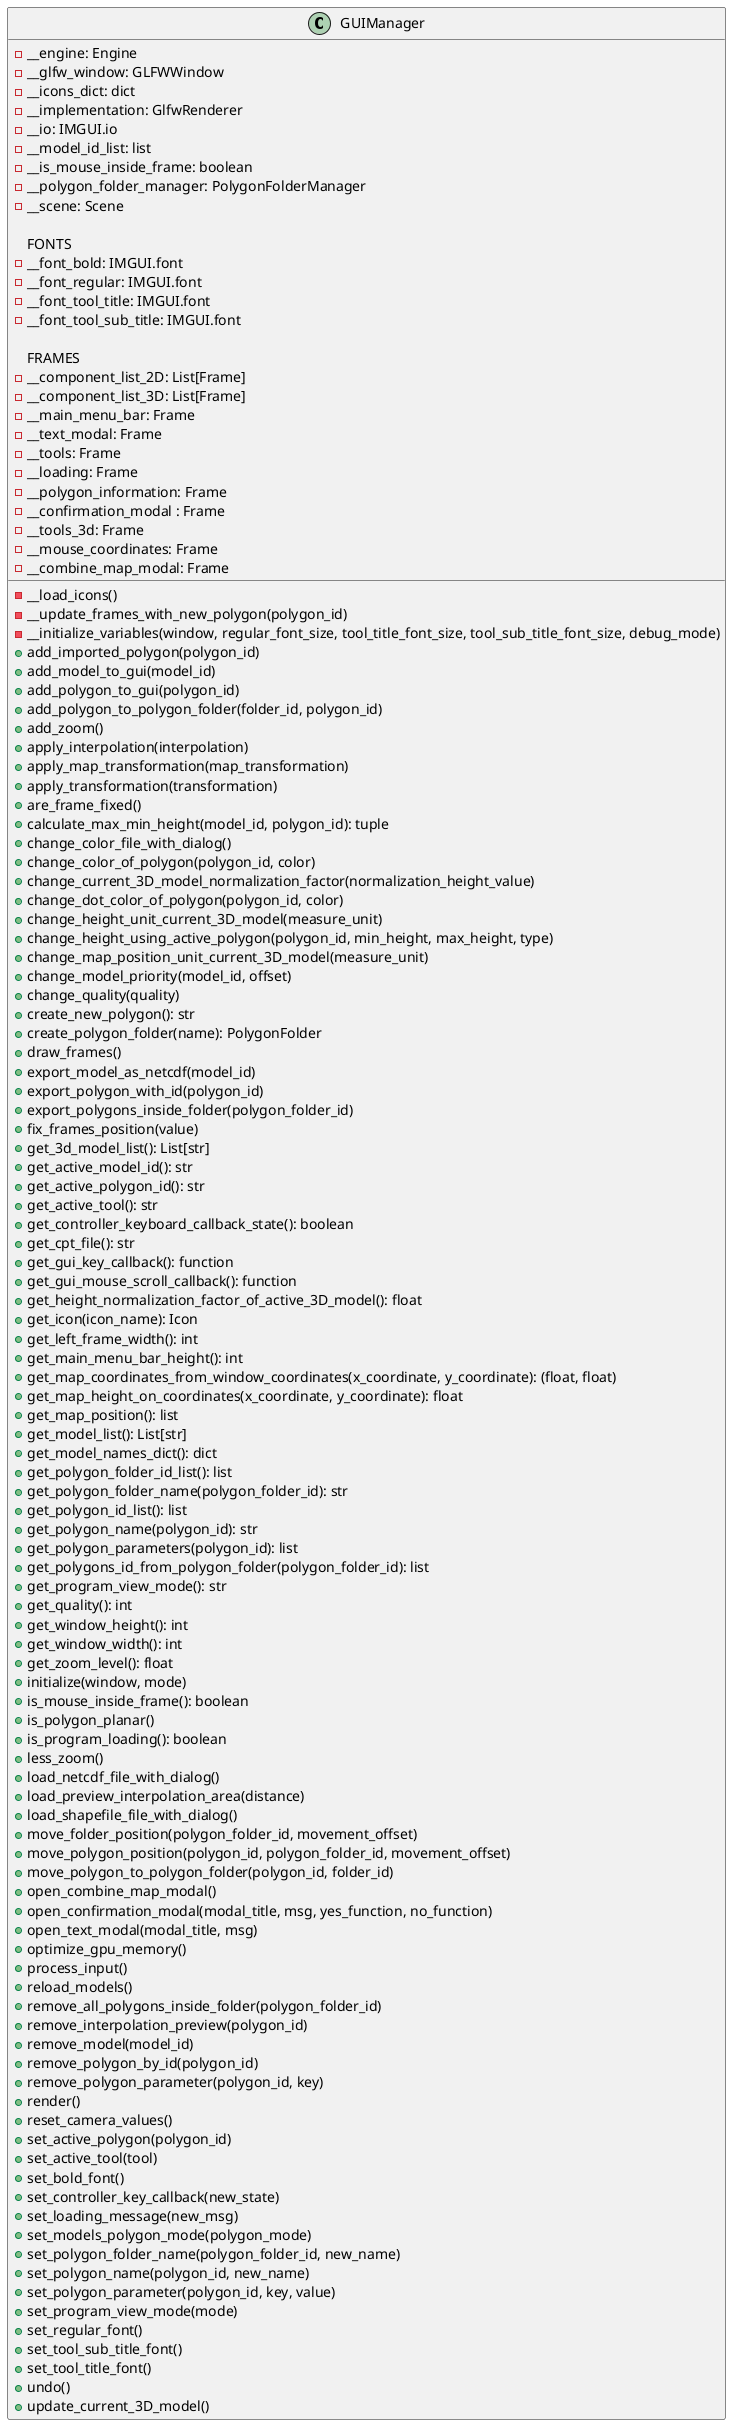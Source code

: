 @startuml
'https://plantuml.com/class-diagram
class GUIManager{
    - __engine: Engine
    - __glfw_window: GLFWWindow
    - __icons_dict: dict
    - __implementation: GlfwRenderer
    - __io: IMGUI.io
    - __model_id_list: list
    - __is_mouse_inside_frame: boolean
    - __polygon_folder_manager: PolygonFolderManager
    - __scene: Scene

    FONTS
    - __font_bold: IMGUI.font
    - __font_regular: IMGUI.font
    - __font_tool_title: IMGUI.font
    - __font_tool_sub_title: IMGUI.font

    FRAMES
    - __component_list_2D: List[Frame]
    - __component_list_3D: List[Frame]
    - __main_menu_bar: Frame
    - __text_modal: Frame
    - __tools: Frame
    - __loading: Frame
    - __polygon_information: Frame
    - __confirmation_modal : Frame
    - __tools_3d: Frame
    - __mouse_coordinates: Frame
    - __combine_map_modal: Frame

    - __load_icons()
    - __update_frames_with_new_polygon(polygon_id)
    - __initialize_variables(window, regular_font_size, tool_title_font_size, tool_sub_title_font_size, debug_mode)
    + add_imported_polygon(polygon_id)
    + add_model_to_gui(model_id)
    + add_polygon_to_gui(polygon_id)
    + add_polygon_to_polygon_folder(folder_id, polygon_id)
    + add_zoom()
    + apply_interpolation(interpolation)
    + apply_map_transformation(map_transformation)
    + apply_transformation(transformation)
    + are_frame_fixed()
    + calculate_max_min_height(model_id, polygon_id): tuple
    + change_color_file_with_dialog()
    + change_color_of_polygon(polygon_id, color)
    + change_current_3D_model_normalization_factor(normalization_height_value)
    + change_dot_color_of_polygon(polygon_id, color)
    + change_height_unit_current_3D_model(measure_unit)
    + change_height_using_active_polygon(polygon_id, min_height, max_height, type)
    + change_map_position_unit_current_3D_model(measure_unit)
    + change_model_priority(model_id, offset)
    + change_quality(quality)
    + create_new_polygon(): str
    + create_polygon_folder(name): PolygonFolder
    + draw_frames()
    + export_model_as_netcdf(model_id)
    + export_polygon_with_id(polygon_id)
    + export_polygons_inside_folder(polygon_folder_id)
    + fix_frames_position(value)
    + get_3d_model_list(): List[str]
    + get_active_model_id(): str
    + get_active_polygon_id(): str
    + get_active_tool(): str
    + get_controller_keyboard_callback_state(): boolean
    + get_cpt_file(): str
    + get_gui_key_callback(): function
    + get_gui_mouse_scroll_callback(): function
    + get_height_normalization_factor_of_active_3D_model(): float
    + get_icon(icon_name): Icon
    + get_left_frame_width(): int
    + get_main_menu_bar_height(): int
    + get_map_coordinates_from_window_coordinates(x_coordinate, y_coordinate): (float, float)
    + get_map_height_on_coordinates(x_coordinate, y_coordinate): float
    + get_map_position(): list
    + get_model_list(): List[str]
    + get_model_names_dict(): dict
    + get_polygon_folder_id_list(): list
    + get_polygon_folder_name(polygon_folder_id): str
    + get_polygon_id_list(): list
    + get_polygon_name(polygon_id): str
    + get_polygon_parameters(polygon_id): list
    + get_polygons_id_from_polygon_folder(polygon_folder_id): list
    + get_program_view_mode(): str
    + get_quality(): int
    + get_window_height(): int
    + get_window_width(): int
    + get_zoom_level(): float
    + initialize(window, mode)
    + is_mouse_inside_frame(): boolean
    + is_polygon_planar()
    + is_program_loading(): boolean
    + less_zoom()
    + load_netcdf_file_with_dialog()
    + load_preview_interpolation_area(distance)
    + load_shapefile_file_with_dialog()
    + move_folder_position(polygon_folder_id, movement_offset)
    + move_polygon_position(polygon_id, polygon_folder_id, movement_offset)
    + move_polygon_to_polygon_folder(polygon_id, folder_id)
    + open_combine_map_modal()
    + open_confirmation_modal(modal_title, msg, yes_function, no_function)
    + open_text_modal(modal_title, msg)
    + optimize_gpu_memory()
    + process_input()
    + reload_models()
    + remove_all_polygons_inside_folder(polygon_folder_id)
    + remove_interpolation_preview(polygon_id)
    + remove_model(model_id)
    + remove_polygon_by_id(polygon_id)
    + remove_polygon_parameter(polygon_id, key)
    + render()
    + reset_camera_values()
    + set_active_polygon(polygon_id)
    + set_active_tool(tool)
    + set_bold_font()
    + set_controller_key_callback(new_state)
    + set_loading_message(new_msg)
    + set_models_polygon_mode(polygon_mode)
    + set_polygon_folder_name(polygon_folder_id, new_name)
    + set_polygon_name(polygon_id, new_name)
    + set_polygon_parameter(polygon_id, key, value)
    + set_program_view_mode(mode)
    + set_regular_font()
    + set_tool_sub_title_font()
    + set_tool_title_font()
    + undo()
    + update_current_3D_model()
}
@enduml